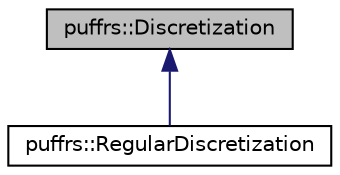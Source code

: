 digraph "puffrs::Discretization"
{
  edge [fontname="Helvetica",fontsize="10",labelfontname="Helvetica",labelfontsize="10"];
  node [fontname="Helvetica",fontsize="10",shape=record];
  Node0 [label="puffrs::Discretization",height=0.2,width=0.4,color="black", fillcolor="grey75", style="filled", fontcolor="black"];
  Node0 -> Node1 [dir="back",color="midnightblue",fontsize="10",style="solid",fontname="Helvetica"];
  Node1 [label="puffrs::RegularDiscretization",height=0.2,width=0.4,color="black", fillcolor="white", style="filled",URL="$classpuffrs_1_1RegularDiscretization.html",tooltip="Discretiation class for regular discretization. "];
}
